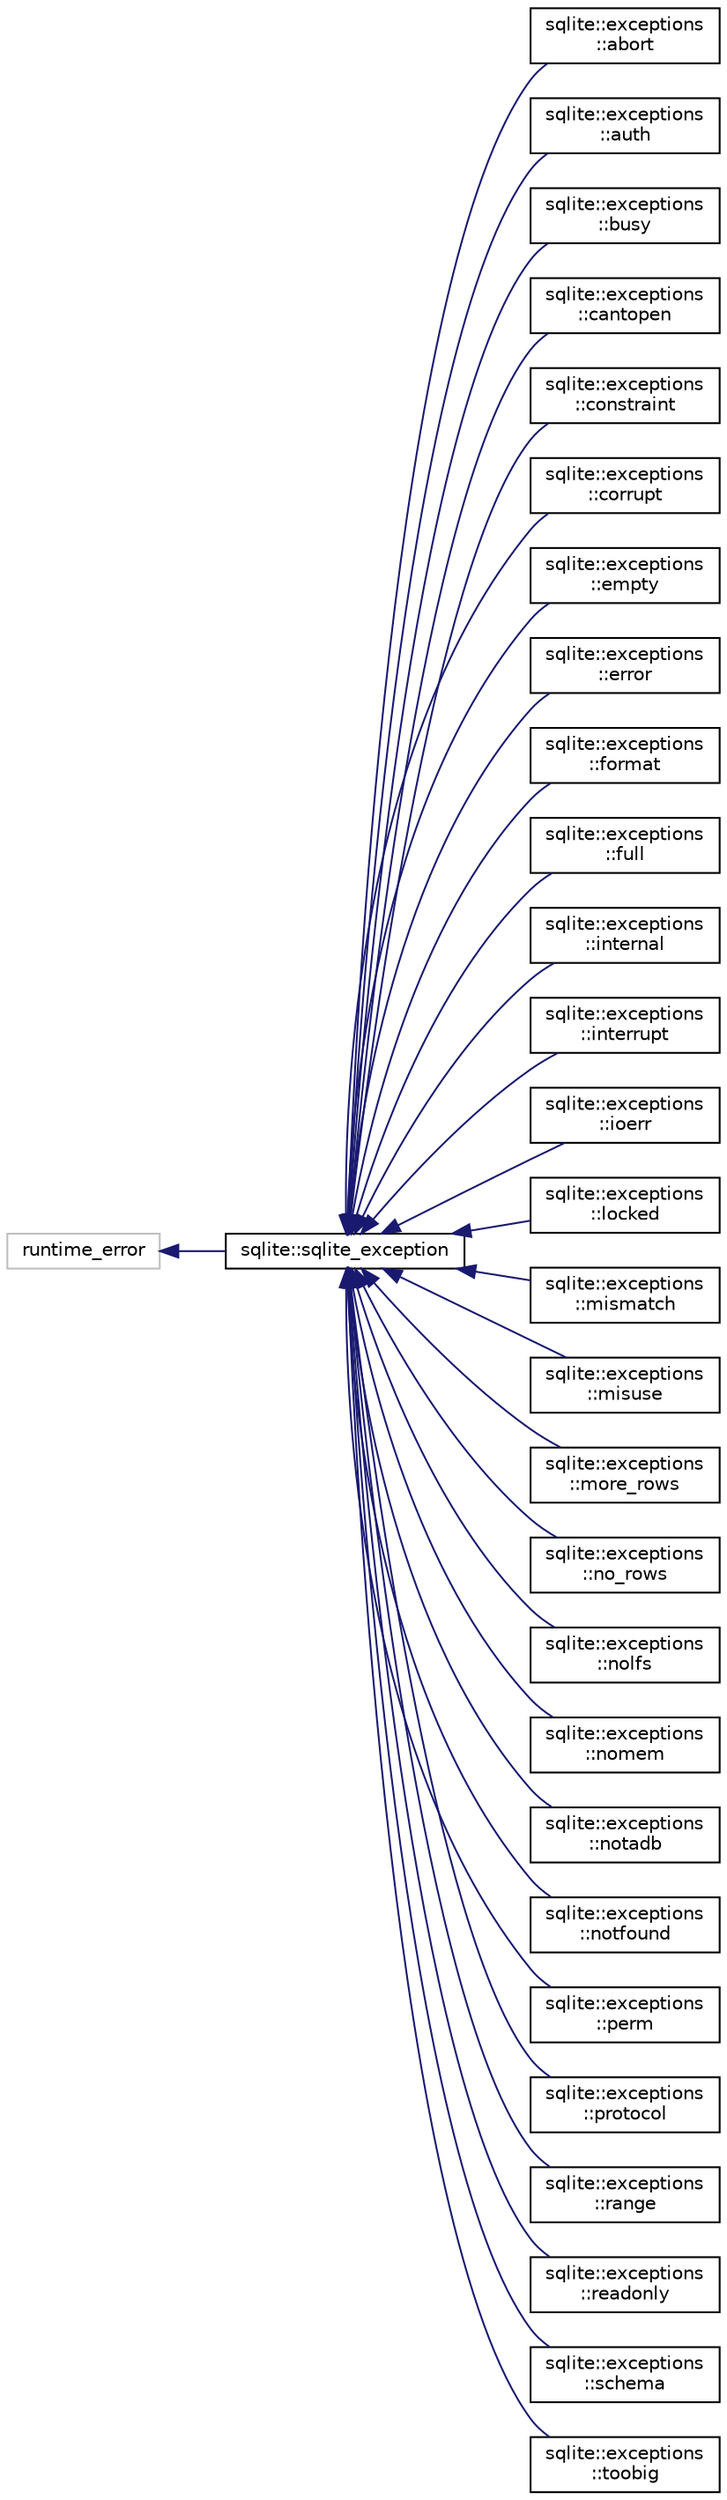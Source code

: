 digraph "Graphical Class Hierarchy"
{
  edge [fontname="Helvetica",fontsize="10",labelfontname="Helvetica",labelfontsize="10"];
  node [fontname="Helvetica",fontsize="10",shape=record];
  rankdir="LR";
  Node1 [label="runtime_error",height=0.2,width=0.4,color="grey75", fillcolor="white", style="filled"];
  Node1 -> Node2 [dir="back",color="midnightblue",fontsize="10",style="solid",fontname="Helvetica"];
  Node2 [label="sqlite::sqlite_exception",height=0.2,width=0.4,color="black", fillcolor="white", style="filled",URL="$structsqlite_1_1sqlite__exception.html"];
  Node2 -> Node3 [dir="back",color="midnightblue",fontsize="10",style="solid",fontname="Helvetica"];
  Node3 [label="sqlite::exceptions\l::abort",height=0.2,width=0.4,color="black", fillcolor="white", style="filled",URL="$classsqlite_1_1exceptions_1_1abort.html"];
  Node2 -> Node4 [dir="back",color="midnightblue",fontsize="10",style="solid",fontname="Helvetica"];
  Node4 [label="sqlite::exceptions\l::auth",height=0.2,width=0.4,color="black", fillcolor="white", style="filled",URL="$classsqlite_1_1exceptions_1_1auth.html"];
  Node2 -> Node5 [dir="back",color="midnightblue",fontsize="10",style="solid",fontname="Helvetica"];
  Node5 [label="sqlite::exceptions\l::busy",height=0.2,width=0.4,color="black", fillcolor="white", style="filled",URL="$classsqlite_1_1exceptions_1_1busy.html"];
  Node2 -> Node6 [dir="back",color="midnightblue",fontsize="10",style="solid",fontname="Helvetica"];
  Node6 [label="sqlite::exceptions\l::cantopen",height=0.2,width=0.4,color="black", fillcolor="white", style="filled",URL="$classsqlite_1_1exceptions_1_1cantopen.html"];
  Node2 -> Node7 [dir="back",color="midnightblue",fontsize="10",style="solid",fontname="Helvetica"];
  Node7 [label="sqlite::exceptions\l::constraint",height=0.2,width=0.4,color="black", fillcolor="white", style="filled",URL="$classsqlite_1_1exceptions_1_1constraint.html"];
  Node2 -> Node8 [dir="back",color="midnightblue",fontsize="10",style="solid",fontname="Helvetica"];
  Node8 [label="sqlite::exceptions\l::corrupt",height=0.2,width=0.4,color="black", fillcolor="white", style="filled",URL="$classsqlite_1_1exceptions_1_1corrupt.html"];
  Node2 -> Node9 [dir="back",color="midnightblue",fontsize="10",style="solid",fontname="Helvetica"];
  Node9 [label="sqlite::exceptions\l::empty",height=0.2,width=0.4,color="black", fillcolor="white", style="filled",URL="$classsqlite_1_1exceptions_1_1empty.html"];
  Node2 -> Node10 [dir="back",color="midnightblue",fontsize="10",style="solid",fontname="Helvetica"];
  Node10 [label="sqlite::exceptions\l::error",height=0.2,width=0.4,color="black", fillcolor="white", style="filled",URL="$classsqlite_1_1exceptions_1_1error.html"];
  Node2 -> Node11 [dir="back",color="midnightblue",fontsize="10",style="solid",fontname="Helvetica"];
  Node11 [label="sqlite::exceptions\l::format",height=0.2,width=0.4,color="black", fillcolor="white", style="filled",URL="$classsqlite_1_1exceptions_1_1format.html"];
  Node2 -> Node12 [dir="back",color="midnightblue",fontsize="10",style="solid",fontname="Helvetica"];
  Node12 [label="sqlite::exceptions\l::full",height=0.2,width=0.4,color="black", fillcolor="white", style="filled",URL="$classsqlite_1_1exceptions_1_1full.html"];
  Node2 -> Node13 [dir="back",color="midnightblue",fontsize="10",style="solid",fontname="Helvetica"];
  Node13 [label="sqlite::exceptions\l::internal",height=0.2,width=0.4,color="black", fillcolor="white", style="filled",URL="$classsqlite_1_1exceptions_1_1internal.html"];
  Node2 -> Node14 [dir="back",color="midnightblue",fontsize="10",style="solid",fontname="Helvetica"];
  Node14 [label="sqlite::exceptions\l::interrupt",height=0.2,width=0.4,color="black", fillcolor="white", style="filled",URL="$classsqlite_1_1exceptions_1_1interrupt.html"];
  Node2 -> Node15 [dir="back",color="midnightblue",fontsize="10",style="solid",fontname="Helvetica"];
  Node15 [label="sqlite::exceptions\l::ioerr",height=0.2,width=0.4,color="black", fillcolor="white", style="filled",URL="$classsqlite_1_1exceptions_1_1ioerr.html"];
  Node2 -> Node16 [dir="back",color="midnightblue",fontsize="10",style="solid",fontname="Helvetica"];
  Node16 [label="sqlite::exceptions\l::locked",height=0.2,width=0.4,color="black", fillcolor="white", style="filled",URL="$classsqlite_1_1exceptions_1_1locked.html"];
  Node2 -> Node17 [dir="back",color="midnightblue",fontsize="10",style="solid",fontname="Helvetica"];
  Node17 [label="sqlite::exceptions\l::mismatch",height=0.2,width=0.4,color="black", fillcolor="white", style="filled",URL="$classsqlite_1_1exceptions_1_1mismatch.html"];
  Node2 -> Node18 [dir="back",color="midnightblue",fontsize="10",style="solid",fontname="Helvetica"];
  Node18 [label="sqlite::exceptions\l::misuse",height=0.2,width=0.4,color="black", fillcolor="white", style="filled",URL="$classsqlite_1_1exceptions_1_1misuse.html"];
  Node2 -> Node19 [dir="back",color="midnightblue",fontsize="10",style="solid",fontname="Helvetica"];
  Node19 [label="sqlite::exceptions\l::more_rows",height=0.2,width=0.4,color="black", fillcolor="white", style="filled",URL="$classsqlite_1_1exceptions_1_1more__rows.html"];
  Node2 -> Node20 [dir="back",color="midnightblue",fontsize="10",style="solid",fontname="Helvetica"];
  Node20 [label="sqlite::exceptions\l::no_rows",height=0.2,width=0.4,color="black", fillcolor="white", style="filled",URL="$classsqlite_1_1exceptions_1_1no__rows.html"];
  Node2 -> Node21 [dir="back",color="midnightblue",fontsize="10",style="solid",fontname="Helvetica"];
  Node21 [label="sqlite::exceptions\l::nolfs",height=0.2,width=0.4,color="black", fillcolor="white", style="filled",URL="$classsqlite_1_1exceptions_1_1nolfs.html"];
  Node2 -> Node22 [dir="back",color="midnightblue",fontsize="10",style="solid",fontname="Helvetica"];
  Node22 [label="sqlite::exceptions\l::nomem",height=0.2,width=0.4,color="black", fillcolor="white", style="filled",URL="$classsqlite_1_1exceptions_1_1nomem.html"];
  Node2 -> Node23 [dir="back",color="midnightblue",fontsize="10",style="solid",fontname="Helvetica"];
  Node23 [label="sqlite::exceptions\l::notadb",height=0.2,width=0.4,color="black", fillcolor="white", style="filled",URL="$classsqlite_1_1exceptions_1_1notadb.html"];
  Node2 -> Node24 [dir="back",color="midnightblue",fontsize="10",style="solid",fontname="Helvetica"];
  Node24 [label="sqlite::exceptions\l::notfound",height=0.2,width=0.4,color="black", fillcolor="white", style="filled",URL="$classsqlite_1_1exceptions_1_1notfound.html"];
  Node2 -> Node25 [dir="back",color="midnightblue",fontsize="10",style="solid",fontname="Helvetica"];
  Node25 [label="sqlite::exceptions\l::perm",height=0.2,width=0.4,color="black", fillcolor="white", style="filled",URL="$classsqlite_1_1exceptions_1_1perm.html"];
  Node2 -> Node26 [dir="back",color="midnightblue",fontsize="10",style="solid",fontname="Helvetica"];
  Node26 [label="sqlite::exceptions\l::protocol",height=0.2,width=0.4,color="black", fillcolor="white", style="filled",URL="$classsqlite_1_1exceptions_1_1protocol.html"];
  Node2 -> Node27 [dir="back",color="midnightblue",fontsize="10",style="solid",fontname="Helvetica"];
  Node27 [label="sqlite::exceptions\l::range",height=0.2,width=0.4,color="black", fillcolor="white", style="filled",URL="$classsqlite_1_1exceptions_1_1range.html"];
  Node2 -> Node28 [dir="back",color="midnightblue",fontsize="10",style="solid",fontname="Helvetica"];
  Node28 [label="sqlite::exceptions\l::readonly",height=0.2,width=0.4,color="black", fillcolor="white", style="filled",URL="$classsqlite_1_1exceptions_1_1readonly.html"];
  Node2 -> Node29 [dir="back",color="midnightblue",fontsize="10",style="solid",fontname="Helvetica"];
  Node29 [label="sqlite::exceptions\l::schema",height=0.2,width=0.4,color="black", fillcolor="white", style="filled",URL="$classsqlite_1_1exceptions_1_1schema.html"];
  Node2 -> Node30 [dir="back",color="midnightblue",fontsize="10",style="solid",fontname="Helvetica"];
  Node30 [label="sqlite::exceptions\l::toobig",height=0.2,width=0.4,color="black", fillcolor="white", style="filled",URL="$classsqlite_1_1exceptions_1_1toobig.html"];
}
